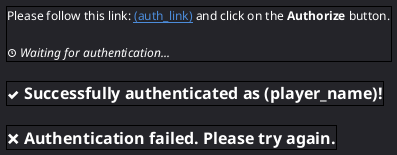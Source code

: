@startsalt login
	<style>
		saltDiagram {
			BackgroundColor #242429
		}
	</style>
	{
		{+
			<color:#ffffff>Please follow this link: <color:#4c8cda>__(auth_link)__ <color:#ffffff>and click on the **Authorize** button.
			.
			==== <color:#ffffff><&clock> Waiting for authentication...
		}
		.
		{+
			== <color:#ffffff><&check> Successfully authenticated as (player_name)!
		}
		.
		{+
			== <color:#ffffff><&x> Authentication failed. Please try again.
		}
	}
@endsalt